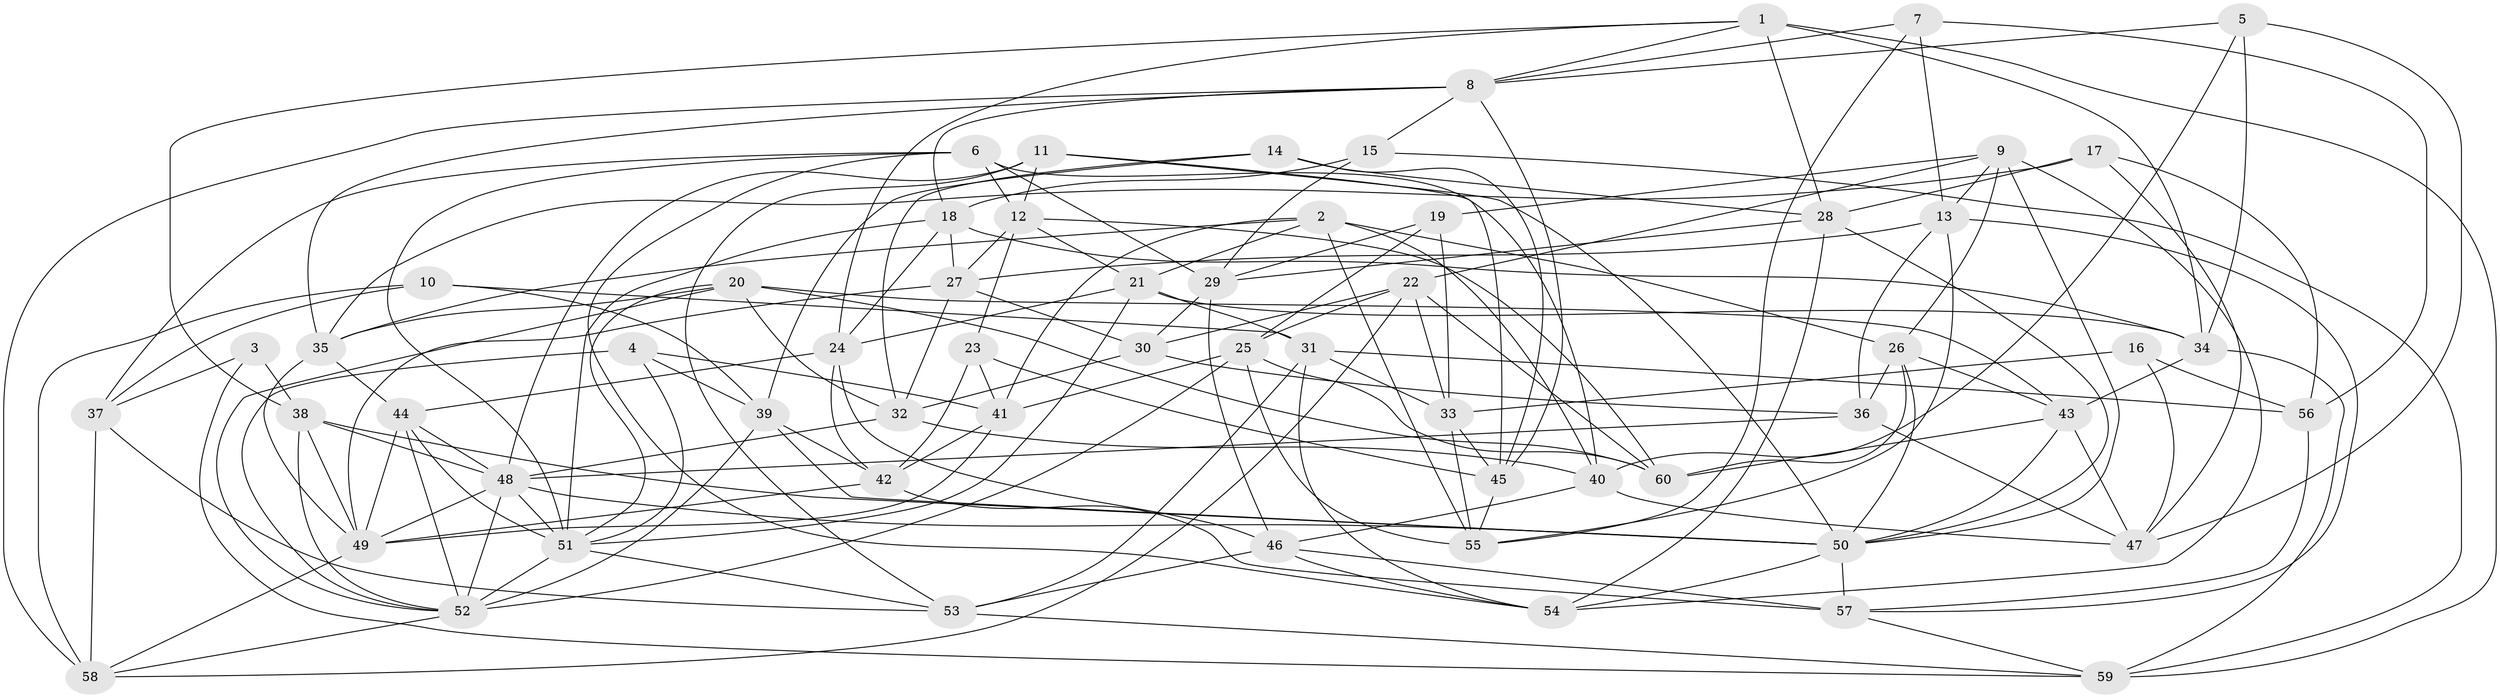 // original degree distribution, {4: 1.0}
// Generated by graph-tools (version 1.1) at 2025/26/03/09/25 03:26:54]
// undirected, 60 vertices, 174 edges
graph export_dot {
graph [start="1"]
  node [color=gray90,style=filled];
  1;
  2;
  3;
  4;
  5;
  6;
  7;
  8;
  9;
  10;
  11;
  12;
  13;
  14;
  15;
  16;
  17;
  18;
  19;
  20;
  21;
  22;
  23;
  24;
  25;
  26;
  27;
  28;
  29;
  30;
  31;
  32;
  33;
  34;
  35;
  36;
  37;
  38;
  39;
  40;
  41;
  42;
  43;
  44;
  45;
  46;
  47;
  48;
  49;
  50;
  51;
  52;
  53;
  54;
  55;
  56;
  57;
  58;
  59;
  60;
  1 -- 8 [weight=1.0];
  1 -- 24 [weight=1.0];
  1 -- 28 [weight=1.0];
  1 -- 34 [weight=1.0];
  1 -- 38 [weight=1.0];
  1 -- 59 [weight=1.0];
  2 -- 21 [weight=1.0];
  2 -- 26 [weight=1.0];
  2 -- 35 [weight=1.0];
  2 -- 40 [weight=1.0];
  2 -- 41 [weight=1.0];
  2 -- 55 [weight=1.0];
  3 -- 37 [weight=2.0];
  3 -- 38 [weight=1.0];
  3 -- 59 [weight=1.0];
  4 -- 39 [weight=1.0];
  4 -- 41 [weight=1.0];
  4 -- 51 [weight=1.0];
  4 -- 52 [weight=1.0];
  5 -- 8 [weight=1.0];
  5 -- 34 [weight=1.0];
  5 -- 40 [weight=1.0];
  5 -- 47 [weight=1.0];
  6 -- 12 [weight=1.0];
  6 -- 29 [weight=1.0];
  6 -- 37 [weight=1.0];
  6 -- 40 [weight=1.0];
  6 -- 51 [weight=1.0];
  6 -- 54 [weight=1.0];
  7 -- 8 [weight=1.0];
  7 -- 13 [weight=1.0];
  7 -- 55 [weight=1.0];
  7 -- 56 [weight=1.0];
  8 -- 15 [weight=1.0];
  8 -- 18 [weight=1.0];
  8 -- 35 [weight=1.0];
  8 -- 45 [weight=1.0];
  8 -- 58 [weight=1.0];
  9 -- 13 [weight=1.0];
  9 -- 19 [weight=1.0];
  9 -- 22 [weight=1.0];
  9 -- 26 [weight=1.0];
  9 -- 50 [weight=1.0];
  9 -- 54 [weight=1.0];
  10 -- 31 [weight=1.0];
  10 -- 37 [weight=1.0];
  10 -- 39 [weight=1.0];
  10 -- 58 [weight=1.0];
  11 -- 12 [weight=1.0];
  11 -- 45 [weight=1.0];
  11 -- 48 [weight=2.0];
  11 -- 50 [weight=1.0];
  11 -- 53 [weight=1.0];
  12 -- 21 [weight=1.0];
  12 -- 23 [weight=1.0];
  12 -- 27 [weight=1.0];
  12 -- 60 [weight=1.0];
  13 -- 27 [weight=1.0];
  13 -- 36 [weight=1.0];
  13 -- 55 [weight=1.0];
  13 -- 57 [weight=1.0];
  14 -- 28 [weight=1.0];
  14 -- 32 [weight=1.0];
  14 -- 39 [weight=1.0];
  14 -- 45 [weight=1.0];
  15 -- 18 [weight=1.0];
  15 -- 29 [weight=1.0];
  15 -- 59 [weight=1.0];
  16 -- 33 [weight=1.0];
  16 -- 47 [weight=1.0];
  16 -- 56 [weight=2.0];
  17 -- 28 [weight=1.0];
  17 -- 35 [weight=1.0];
  17 -- 47 [weight=1.0];
  17 -- 56 [weight=1.0];
  18 -- 24 [weight=1.0];
  18 -- 27 [weight=1.0];
  18 -- 34 [weight=1.0];
  18 -- 51 [weight=1.0];
  19 -- 25 [weight=1.0];
  19 -- 29 [weight=1.0];
  19 -- 33 [weight=1.0];
  20 -- 32 [weight=1.0];
  20 -- 35 [weight=1.0];
  20 -- 43 [weight=1.0];
  20 -- 51 [weight=1.0];
  20 -- 52 [weight=1.0];
  20 -- 60 [weight=1.0];
  21 -- 24 [weight=1.0];
  21 -- 31 [weight=1.0];
  21 -- 34 [weight=1.0];
  21 -- 51 [weight=1.0];
  22 -- 25 [weight=1.0];
  22 -- 30 [weight=1.0];
  22 -- 33 [weight=1.0];
  22 -- 58 [weight=1.0];
  22 -- 60 [weight=1.0];
  23 -- 41 [weight=1.0];
  23 -- 42 [weight=1.0];
  23 -- 45 [weight=1.0];
  24 -- 42 [weight=1.0];
  24 -- 44 [weight=1.0];
  24 -- 46 [weight=1.0];
  25 -- 41 [weight=1.0];
  25 -- 52 [weight=1.0];
  25 -- 55 [weight=1.0];
  25 -- 60 [weight=1.0];
  26 -- 36 [weight=1.0];
  26 -- 43 [weight=1.0];
  26 -- 50 [weight=1.0];
  26 -- 60 [weight=1.0];
  27 -- 30 [weight=1.0];
  27 -- 32 [weight=1.0];
  27 -- 49 [weight=1.0];
  28 -- 29 [weight=1.0];
  28 -- 50 [weight=1.0];
  28 -- 54 [weight=1.0];
  29 -- 30 [weight=1.0];
  29 -- 46 [weight=1.0];
  30 -- 32 [weight=1.0];
  30 -- 36 [weight=2.0];
  31 -- 33 [weight=1.0];
  31 -- 53 [weight=1.0];
  31 -- 54 [weight=1.0];
  31 -- 56 [weight=1.0];
  32 -- 40 [weight=1.0];
  32 -- 48 [weight=1.0];
  33 -- 45 [weight=1.0];
  33 -- 55 [weight=1.0];
  34 -- 43 [weight=1.0];
  34 -- 59 [weight=1.0];
  35 -- 44 [weight=1.0];
  35 -- 49 [weight=1.0];
  36 -- 47 [weight=1.0];
  36 -- 48 [weight=1.0];
  37 -- 53 [weight=1.0];
  37 -- 58 [weight=1.0];
  38 -- 48 [weight=1.0];
  38 -- 49 [weight=1.0];
  38 -- 50 [weight=1.0];
  38 -- 52 [weight=1.0];
  39 -- 42 [weight=1.0];
  39 -- 50 [weight=1.0];
  39 -- 52 [weight=1.0];
  40 -- 46 [weight=1.0];
  40 -- 47 [weight=1.0];
  41 -- 42 [weight=1.0];
  41 -- 49 [weight=1.0];
  42 -- 49 [weight=1.0];
  42 -- 57 [weight=1.0];
  43 -- 47 [weight=1.0];
  43 -- 50 [weight=1.0];
  43 -- 60 [weight=1.0];
  44 -- 48 [weight=1.0];
  44 -- 49 [weight=1.0];
  44 -- 51 [weight=1.0];
  44 -- 52 [weight=1.0];
  45 -- 55 [weight=1.0];
  46 -- 53 [weight=1.0];
  46 -- 54 [weight=1.0];
  46 -- 57 [weight=1.0];
  48 -- 49 [weight=1.0];
  48 -- 50 [weight=1.0];
  48 -- 51 [weight=1.0];
  48 -- 52 [weight=1.0];
  49 -- 58 [weight=1.0];
  50 -- 54 [weight=1.0];
  50 -- 57 [weight=1.0];
  51 -- 52 [weight=2.0];
  51 -- 53 [weight=1.0];
  52 -- 58 [weight=1.0];
  53 -- 59 [weight=1.0];
  56 -- 57 [weight=1.0];
  57 -- 59 [weight=1.0];
}
